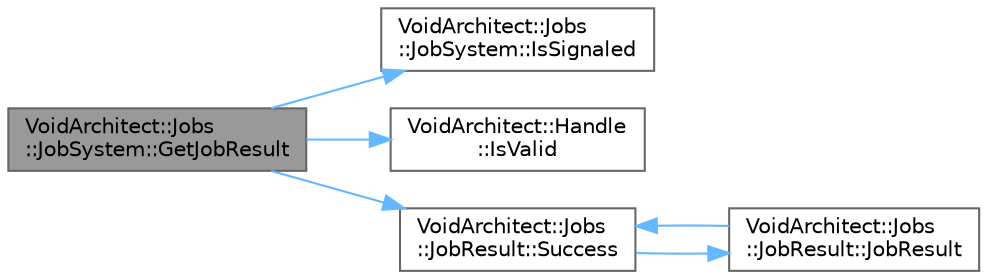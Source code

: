 digraph "VoidArchitect::Jobs::JobSystem::GetJobResult"
{
 // LATEX_PDF_SIZE
  bgcolor="transparent";
  edge [fontname=Helvetica,fontsize=10,labelfontname=Helvetica,labelfontsize=10];
  node [fontname=Helvetica,fontsize=10,shape=box,height=0.2,width=0.4];
  rankdir="LR";
  Node1 [id="Node000001",label="VoidArchitect::Jobs\l::JobSystem::GetJobResult",height=0.2,width=0.4,color="gray40", fillcolor="grey60", style="filled", fontcolor="black",tooltip="Get result of a completed job."];
  Node1 -> Node2 [id="edge6_Node000001_Node000002",color="steelblue1",style="solid",tooltip=" "];
  Node2 [id="Node000002",label="VoidArchitect::Jobs\l::JobSystem::IsSignaled",height=0.2,width=0.4,color="grey40", fillcolor="white", style="filled",URL="$class_void_architect_1_1_jobs_1_1_job_system.html#a5997837a9594314e46e30ad4971c3af9",tooltip="Check if SyncPoint is signaled."];
  Node1 -> Node3 [id="edge7_Node000001_Node000003",color="steelblue1",style="solid",tooltip=" "];
  Node3 [id="Node000003",label="VoidArchitect::Handle\l::IsValid",height=0.2,width=0.4,color="grey40", fillcolor="white", style="filled",URL="$struct_void_architect_1_1_handle.html#a49c43ae80dcdba365c441051b2c9e6eb",tooltip="Check if the handle is valid."];
  Node1 -> Node4 [id="edge8_Node000001_Node000004",color="steelblue1",style="solid",tooltip=" "];
  Node4 [id="Node000004",label="VoidArchitect::Jobs\l::JobResult::Success",height=0.2,width=0.4,color="grey40", fillcolor="white", style="filled",URL="$struct_void_architect_1_1_jobs_1_1_job_result.html#ad24a0ccd3b2b067666f00f8f81c3af54",tooltip="Create a successful job result."];
  Node4 -> Node5 [id="edge9_Node000004_Node000005",color="steelblue1",style="solid",tooltip=" "];
  Node5 [id="Node000005",label="VoidArchitect::Jobs\l::JobResult::JobResult",height=0.2,width=0.4,color="grey40", fillcolor="white", style="filled",URL="$struct_void_architect_1_1_jobs_1_1_job_result.html#abe2ac9fbb5eec964167eabc618ae8bb0",tooltip="Default constructor creates successful result."];
  Node5 -> Node4 [id="edge10_Node000005_Node000004",color="steelblue1",style="solid",tooltip=" "];
}

